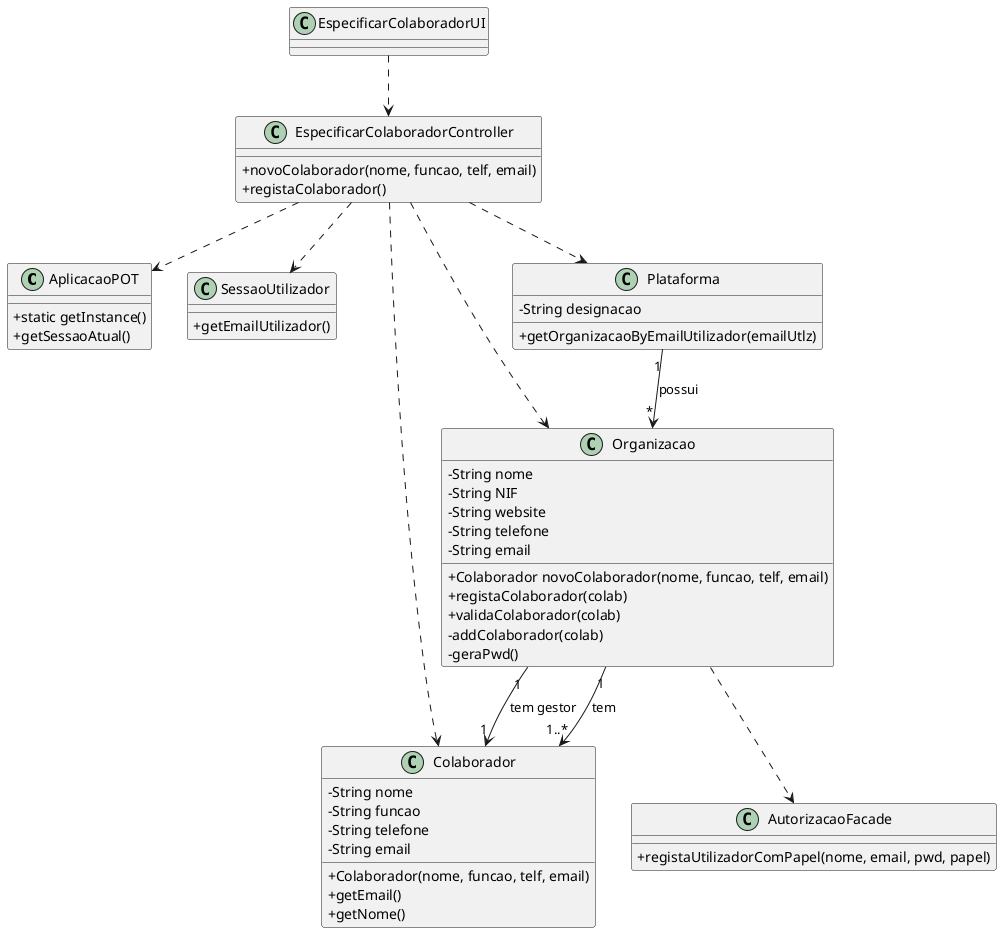 @startuml
skinparam classAttributeIconSize 0

class AplicacaoPOT
{
  +static getInstance()
  +getSessaoAtual()
}

class SessaoUtilizador
{
  +getEmailUtilizador()

}

class Colaborador {
  -String nome
  -String funcao
  -String telefone
  -String email
  +Colaborador(nome, funcao, telf, email)
  +getEmail()
  +getNome()
}

class Organizacao {
  -String nome
  -String NIF
  -String website
  -String telefone
  -String email
  +Colaborador novoColaborador(nome, funcao, telf, email)
  +registaColaborador(colab)
  +validaColaborador(colab)
  -addColaborador(colab)
  -geraPwd()
}

class Plataforma {
  -String designacao
  +getOrganizacaoByEmailUtilizador(emailUtlz)
}

class EspecificarColaboradorController {
  +novoColaborador(nome, funcao, telf, email)
  +registaColaborador()
}

class EspecificarColaboradorUI {

}

class AutorizacaoFacade {
  +registaUtilizadorComPapel(nome, email, pwd, papel)
}

EspecificarColaboradorUI ..> EspecificarColaboradorController
EspecificarColaboradorController ..> Plataforma
EspecificarColaboradorController ..> Organizacao
EspecificarColaboradorController ..> Colaborador
EspecificarColaboradorController ..> AplicacaoPOT
EspecificarColaboradorController ..> SessaoUtilizador
Plataforma "1" --> "*" Organizacao : possui
Organizacao "1" --> "1" Colaborador : tem gestor
Organizacao "1" --> "1..*" Colaborador : tem
Organizacao ..> AutorizacaoFacade

@enduml
